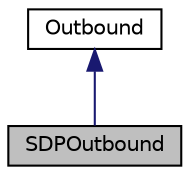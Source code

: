 digraph "SDPOutbound"
{
  edge [fontname="Helvetica",fontsize="10",labelfontname="Helvetica",labelfontsize="10"];
  node [fontname="Helvetica",fontsize="10",shape=record];
  Node0 [label="SDPOutbound",height=0.2,width=0.4,color="black", fillcolor="grey75", style="filled", fontcolor="black"];
  Node1 -> Node0 [dir="back",color="midnightblue",fontsize="10",style="solid",fontname="Helvetica"];
  Node1 [label="Outbound",height=0.2,width=0.4,color="black", fillcolor="white", style="filled",URL="$classOutbound.html",tooltip="A base class that unifies all kinds of outgoing streams (i.e. "];
}

